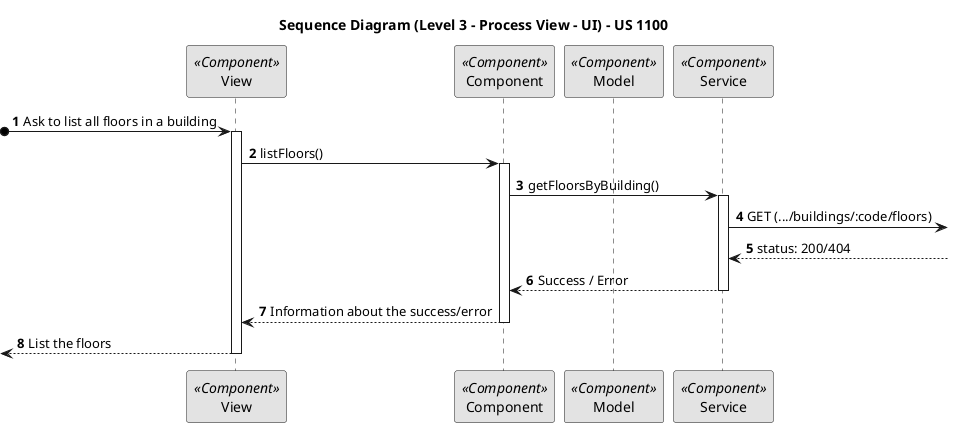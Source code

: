 @startuml
skinparam monochrome true
skinparam packageStyle rectangle
skinparam shadowing false

title Sequence Diagram (Level 3 - Process View - UI) - US 1100
autonumber

participant "View" as View <<Component>>
participant "Component" as Component <<Component>>
participant "Model" as Model <<Component>>
participant "Service" as Service <<Component>>

?o-> View : Ask to list all floors in a building
activate View
    View -> Component : listFloors()
    activate Component
        Component -> Service : getFloorsByBuilding()
        activate Service
            Service -> : GET (.../buildings/:code/floors)
            Service <--: status: 200/404
            Service --> Component : Success / Error
        deactivate Service

        Component --> View : Information about the success/error
    deactivate Component
<-- View : List the floors
deactivate View

@enduml